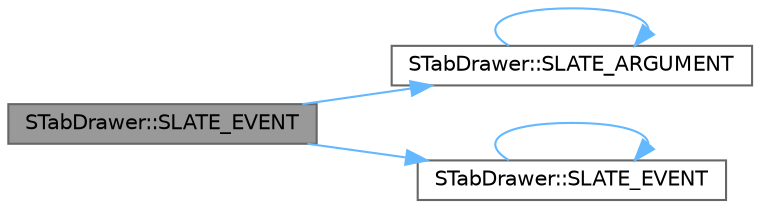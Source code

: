 digraph "STabDrawer::SLATE_EVENT"
{
 // INTERACTIVE_SVG=YES
 // LATEX_PDF_SIZE
  bgcolor="transparent";
  edge [fontname=Helvetica,fontsize=10,labelfontname=Helvetica,labelfontsize=10];
  node [fontname=Helvetica,fontsize=10,shape=box,height=0.2,width=0.4];
  rankdir="LR";
  Node1 [id="Node000001",label="STabDrawer::SLATE_EVENT",height=0.2,width=0.4,color="gray40", fillcolor="grey60", style="filled", fontcolor="black",tooltip="Called when the drawer is completely closed (i.e will be called once the close animation completes."];
  Node1 -> Node2 [id="edge1_Node000001_Node000002",color="steelblue1",style="solid",tooltip=" "];
  Node2 [id="Node000002",label="STabDrawer::SLATE_ARGUMENT",height=0.2,width=0.4,color="grey40", fillcolor="white", style="filled",URL="$d0/ddb/classSTabDrawer.html#af9c481301fda3810556db65b9b93dffc",tooltip="The maximum size a drawer can be when opened."];
  Node2 -> Node2 [id="edge2_Node000002_Node000002",color="steelblue1",style="solid",tooltip=" "];
  Node1 -> Node3 [id="edge3_Node000001_Node000003",color="steelblue1",style="solid",tooltip=" "];
  Node3 [id="Node000003",label="STabDrawer::SLATE_EVENT",height=0.2,width=0.4,color="grey40", fillcolor="white", style="filled",URL="$d0/ddb/classSTabDrawer.html#ad89aa26345a9af1607db3728e041b902",tooltip="Called when the target drawer size is changed by the user."];
  Node3 -> Node3 [id="edge4_Node000003_Node000003",color="steelblue1",style="solid",tooltip=" "];
}
